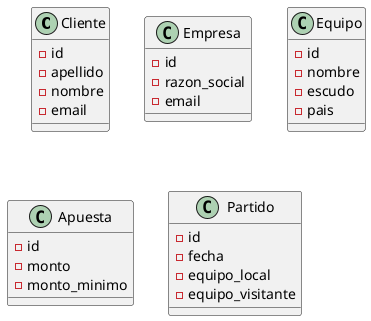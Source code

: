 @startuml:
class Cliente {
    - id
    - apellido
    - nombre 
    - email
}

class Empresa {
    - id
    - razon_social
    - email
}

class Equipo {
    - id
    - nombre
    - escudo
    - pais
}


class Apuesta {
    - id
    - monto 
    - monto_minimo
}

class Partido {
    - id
    - fecha
    - equipo_local
    - equipo_visitante
    
}

@enduml